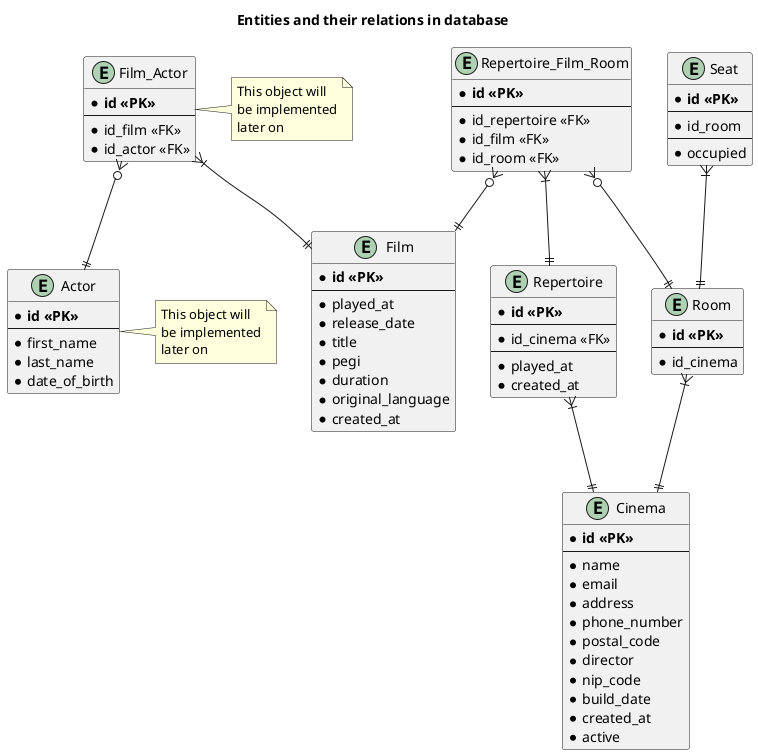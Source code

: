 @startuml
title Entities and their relations in database

entity Cinema {
    * **id <<PK>>**
    --
    * name
    * email
    * address
    * phone_number
    * postal_code
    * director
    * nip_code
    * build_date
    * created_at
    * active
}

entity Repertoire {
    * **id <<PK>>**
    --
    * id_cinema <<FK>>
    --
    * played_at
    * created_at
}

entity Film {
    * **id <<PK>>**
    --
    * played_at
    * release_date
    * title
    * pegi
    * duration
    * original_language
    * created_at
}

entity Repertoire_Film_Room {
    * **id <<PK>>**
    --
    * id_repertoire <<FK>>
    * id_film <<FK>>
    * id_room <<FK>>
}
entity Room {
    * **id <<PK>>**
    --
    * id_cinema
}
entity Seat {
    * **id <<PK>>**
    --
    * id_room
    --
    * occupied
}

entity Film_Actor {
    * **id <<PK>>**
    --
    * id_film <<FK>>
    * id_actor <<FK>>
}
note right: This object will\nbe implemented\nlater on
entity Actor {
    * **id <<PK>>**
    --
    * first_name
    * last_name
    * date_of_birth
}
note right: This object will\nbe implemented\nlater on
Repertoire      }|--|| Cinema
Repertoire_Film_Room }o--|| Film
Repertoire_Film_Room }|--|| Repertoire
Seat            }|--|| Room
Film_Actor      }|--|| Film
Film_Actor      }o--|| Actor
Room            }|--|| Cinema
Repertoire_Film_Room }o--|| Room
@enduml